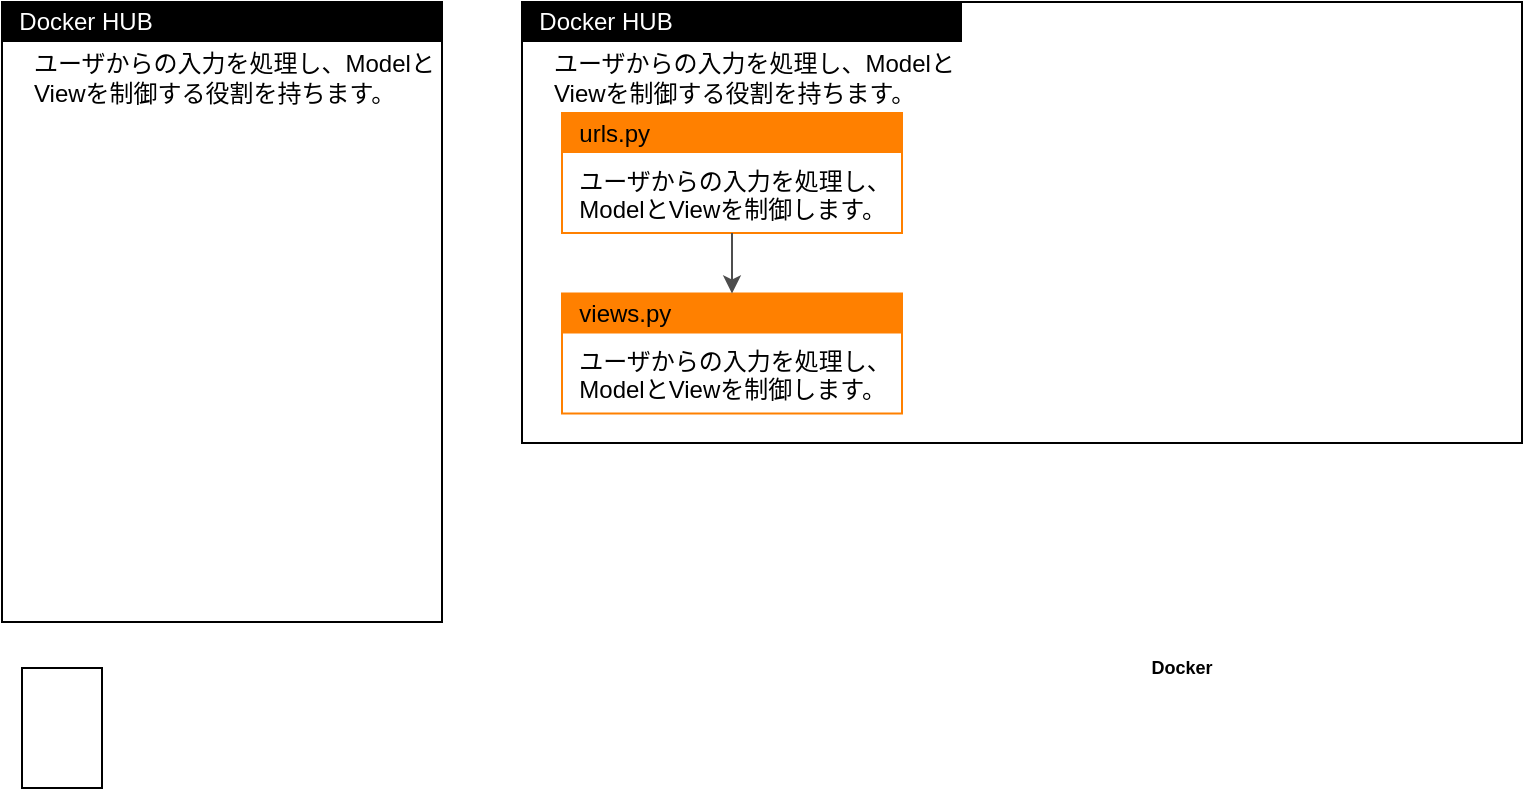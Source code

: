 <mxfile version="22.1.16" type="github">
  <diagram name="ページ1" id="IJRU0Sit2d09EKt1Dg38">
    <mxGraphModel dx="868" dy="481" grid="1" gridSize="10" guides="1" tooltips="1" connect="1" arrows="1" fold="1" page="1" pageScale="1" pageWidth="827" pageHeight="1169" math="0" shadow="0">
      <root>
        <mxCell id="0" />
        <mxCell id="1" parent="0" />
        <mxCell id="bYI_Bjf83IYMnO6PkBGH-1" value="" style="rounded=0;whiteSpace=wrap;html=1;" vertex="1" parent="1">
          <mxGeometry x="40" y="160" width="220" height="310" as="geometry" />
        </mxCell>
        <mxCell id="bYI_Bjf83IYMnO6PkBGH-2" value="&amp;nbsp; Docker HUB" style="text;html=1;strokeColor=none;fillColor=#000000;align=left;verticalAlign=middle;whiteSpace=wrap;rounded=0;fontSize=12;fontStyle=0;fontColor=#FFFFFF;" vertex="1" parent="1">
          <mxGeometry x="40" y="160" width="220" height="20" as="geometry" />
        </mxCell>
        <mxCell id="bYI_Bjf83IYMnO6PkBGH-10" value="ユーザからの入力を処理し、Modelと&lt;br&gt;Viewを制御する役割を持ちます。" style="text;html=1;strokeColor=none;fillColor=none;align=left;verticalAlign=middle;whiteSpace=wrap;rounded=0;" vertex="1" parent="1">
          <mxGeometry x="53.75" y="182.5" width="206.25" height="30" as="geometry" />
        </mxCell>
        <mxCell id="bYI_Bjf83IYMnO6PkBGH-11" value="" style="rounded=0;whiteSpace=wrap;html=1;" vertex="1" parent="1">
          <mxGeometry x="300" y="160" width="500" height="220.5" as="geometry" />
        </mxCell>
        <mxCell id="bYI_Bjf83IYMnO6PkBGH-12" value="&amp;nbsp; Docker HUB" style="text;html=1;strokeColor=none;fillColor=#000000;align=left;verticalAlign=middle;whiteSpace=wrap;rounded=0;fontSize=12;fontStyle=0;fontColor=#FFFFFF;" vertex="1" parent="1">
          <mxGeometry x="300" y="160" width="220" height="20" as="geometry" />
        </mxCell>
        <mxCell id="bYI_Bjf83IYMnO6PkBGH-13" value="" style="rounded=0;whiteSpace=wrap;html=1;strokeColor=#ff8000;" vertex="1" parent="1">
          <mxGeometry x="320" y="215.5" width="170" height="60" as="geometry" />
        </mxCell>
        <mxCell id="bYI_Bjf83IYMnO6PkBGH-14" value="&amp;nbsp; ユーザからの入力を処理し、&lt;br&gt;&amp;nbsp; ModelとViewを制御します。" style="text;html=1;strokeColor=none;fillColor=none;align=left;verticalAlign=top;whiteSpace=wrap;rounded=0;" vertex="1" parent="1">
          <mxGeometry x="320" y="235.5" width="170" height="40" as="geometry" />
        </mxCell>
        <mxCell id="bYI_Bjf83IYMnO6PkBGH-15" value="&amp;nbsp; urls.py" style="text;html=1;strokeColor=none;fillColor=#FF8000;align=left;verticalAlign=middle;whiteSpace=wrap;rounded=0;fontSize=12;fontStyle=0" vertex="1" parent="1">
          <mxGeometry x="320" y="215.5" width="170" height="20" as="geometry" />
        </mxCell>
        <mxCell id="bYI_Bjf83IYMnO6PkBGH-16" value="" style="rounded=0;whiteSpace=wrap;html=1;strokeColor=#ff8000;" vertex="1" parent="1">
          <mxGeometry x="320" y="305.75" width="170" height="60" as="geometry" />
        </mxCell>
        <mxCell id="bYI_Bjf83IYMnO6PkBGH-17" value="&amp;nbsp; views.py" style="text;html=1;strokeColor=none;fillColor=#FF8000;align=left;verticalAlign=middle;whiteSpace=wrap;rounded=0;fontSize=12;fontStyle=0" vertex="1" parent="1">
          <mxGeometry x="320" y="305.75" width="170" height="20" as="geometry" />
        </mxCell>
        <mxCell id="bYI_Bjf83IYMnO6PkBGH-18" value="&amp;nbsp; ユーザからの入力を処理し、&lt;br&gt;&amp;nbsp; ModelとViewを制御します。" style="text;html=1;strokeColor=none;fillColor=none;align=left;verticalAlign=top;whiteSpace=wrap;rounded=0;" vertex="1" parent="1">
          <mxGeometry x="320" y="325.75" width="170" height="40" as="geometry" />
        </mxCell>
        <mxCell id="bYI_Bjf83IYMnO6PkBGH-19" value="" style="endArrow=classic;html=1;rounded=0;strokeWidth=1;entryX=0.5;entryY=0;entryDx=0;entryDy=0;exitX=0.5;exitY=1;exitDx=0;exitDy=0;strokeColor=#4D4D4D;" edge="1" source="bYI_Bjf83IYMnO6PkBGH-14" target="bYI_Bjf83IYMnO6PkBGH-17" parent="1">
          <mxGeometry width="50" height="50" relative="1" as="geometry">
            <mxPoint x="198" y="346.5" as="sourcePoint" />
            <mxPoint x="320" y="345.5" as="targetPoint" />
          </mxGeometry>
        </mxCell>
        <mxCell id="bYI_Bjf83IYMnO6PkBGH-20" value="ユーザからの入力を処理し、Modelと&lt;br&gt;Viewを制御する役割を持ちます。" style="text;html=1;strokeColor=none;fillColor=none;align=left;verticalAlign=middle;whiteSpace=wrap;rounded=0;" vertex="1" parent="1">
          <mxGeometry x="313.75" y="182.5" width="206.25" height="30" as="geometry" />
        </mxCell>
        <mxCell id="bYI_Bjf83IYMnO6PkBGH-50" value="" style="rounded=0;whiteSpace=wrap;html=1;" vertex="1" parent="1">
          <mxGeometry x="50" y="493" width="40" height="60" as="geometry" />
        </mxCell>
        <mxCell id="bYI_Bjf83IYMnO6PkBGH-53" value="" style="group" vertex="1" connectable="0" parent="1">
          <mxGeometry x="600" y="450" width="60" height="58" as="geometry" />
        </mxCell>
        <mxCell id="bYI_Bjf83IYMnO6PkBGH-32" value="" style="shape=image;html=1;verticalAlign=top;verticalLabelPosition=bottom;labelBackgroundColor=#ffffff;imageAspect=0;aspect=fixed;image=https://cdn1.iconfinder.com/data/icons/ionicons-fill-vol-2/512/logo-docker-128.png" vertex="1" parent="bYI_Bjf83IYMnO6PkBGH-53">
          <mxGeometry x="12" width="42" height="42" as="geometry" />
        </mxCell>
        <mxCell id="bYI_Bjf83IYMnO6PkBGH-40" value="Docker" style="text;html=1;strokeColor=none;fillColor=none;align=center;verticalAlign=middle;whiteSpace=wrap;rounded=0;fontSize=9;fontStyle=1" vertex="1" parent="bYI_Bjf83IYMnO6PkBGH-53">
          <mxGeometry y="28" width="60" height="30" as="geometry" />
        </mxCell>
      </root>
    </mxGraphModel>
  </diagram>
</mxfile>
